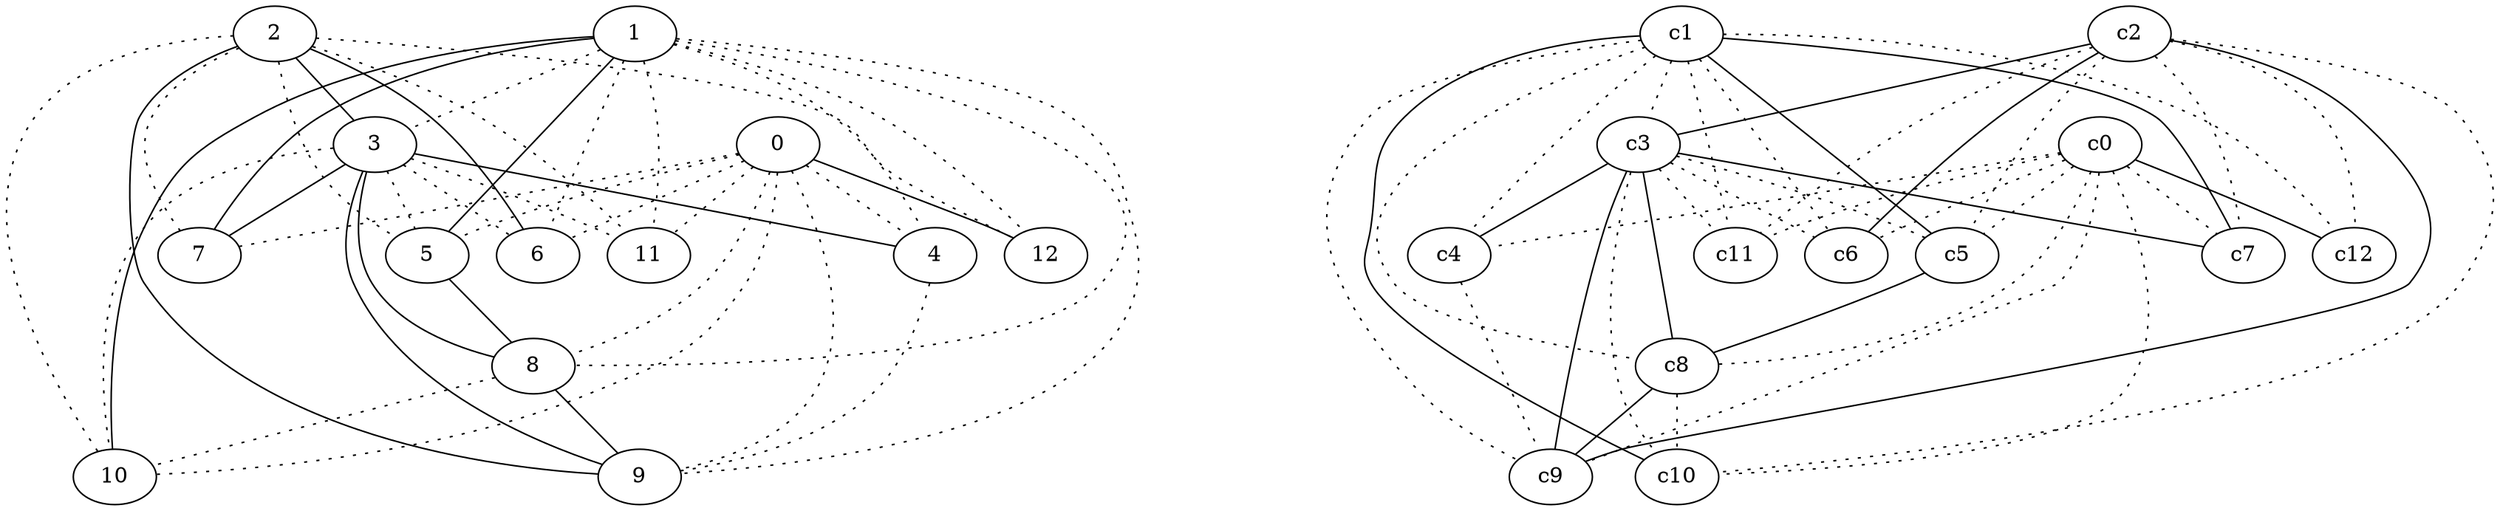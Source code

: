 graph {
a0[label=0];
a1[label=1];
a2[label=2];
a3[label=3];
a4[label=4];
a5[label=5];
a6[label=6];
a7[label=7];
a8[label=8];
a9[label=9];
a10[label=10];
a11[label=11];
a12[label=12];
a0 -- a4 [style=dotted];
a0 -- a5 [style=dotted];
a0 -- a6 [style=dotted];
a0 -- a7 [style=dotted];
a0 -- a8 [style=dotted];
a0 -- a9 [style=dotted];
a0 -- a10 [style=dotted];
a0 -- a11 [style=dotted];
a0 -- a12;
a1 -- a3 [style=dotted];
a1 -- a4 [style=dotted];
a1 -- a5;
a1 -- a6 [style=dotted];
a1 -- a7;
a1 -- a8 [style=dotted];
a1 -- a9 [style=dotted];
a1 -- a10;
a1 -- a11 [style=dotted];
a1 -- a12 [style=dotted];
a2 -- a3;
a2 -- a5 [style=dotted];
a2 -- a6;
a2 -- a7 [style=dotted];
a2 -- a9;
a2 -- a10 [style=dotted];
a2 -- a11 [style=dotted];
a2 -- a12 [style=dotted];
a3 -- a4;
a3 -- a5 [style=dotted];
a3 -- a6 [style=dotted];
a3 -- a7;
a3 -- a8;
a3 -- a9;
a3 -- a10 [style=dotted];
a3 -- a11 [style=dotted];
a4 -- a9 [style=dotted];
a5 -- a8;
a8 -- a9;
a8 -- a10 [style=dotted];
c0 -- c4 [style=dotted];
c0 -- c5 [style=dotted];
c0 -- c6 [style=dotted];
c0 -- c7 [style=dotted];
c0 -- c8 [style=dotted];
c0 -- c9 [style=dotted];
c0 -- c10 [style=dotted];
c0 -- c11 [style=dotted];
c0 -- c12;
c1 -- c3 [style=dotted];
c1 -- c4 [style=dotted];
c1 -- c5;
c1 -- c6 [style=dotted];
c1 -- c7;
c1 -- c8 [style=dotted];
c1 -- c9 [style=dotted];
c1 -- c10;
c1 -- c11 [style=dotted];
c1 -- c12 [style=dotted];
c2 -- c3;
c2 -- c5 [style=dotted];
c2 -- c6;
c2 -- c7 [style=dotted];
c2 -- c9;
c2 -- c10 [style=dotted];
c2 -- c11 [style=dotted];
c2 -- c12 [style=dotted];
c3 -- c4;
c3 -- c5 [style=dotted];
c3 -- c6 [style=dotted];
c3 -- c7;
c3 -- c8;
c3 -- c9;
c3 -- c10 [style=dotted];
c3 -- c11 [style=dotted];
c4 -- c9 [style=dotted];
c5 -- c8;
c8 -- c9;
c8 -- c10 [style=dotted];
}
